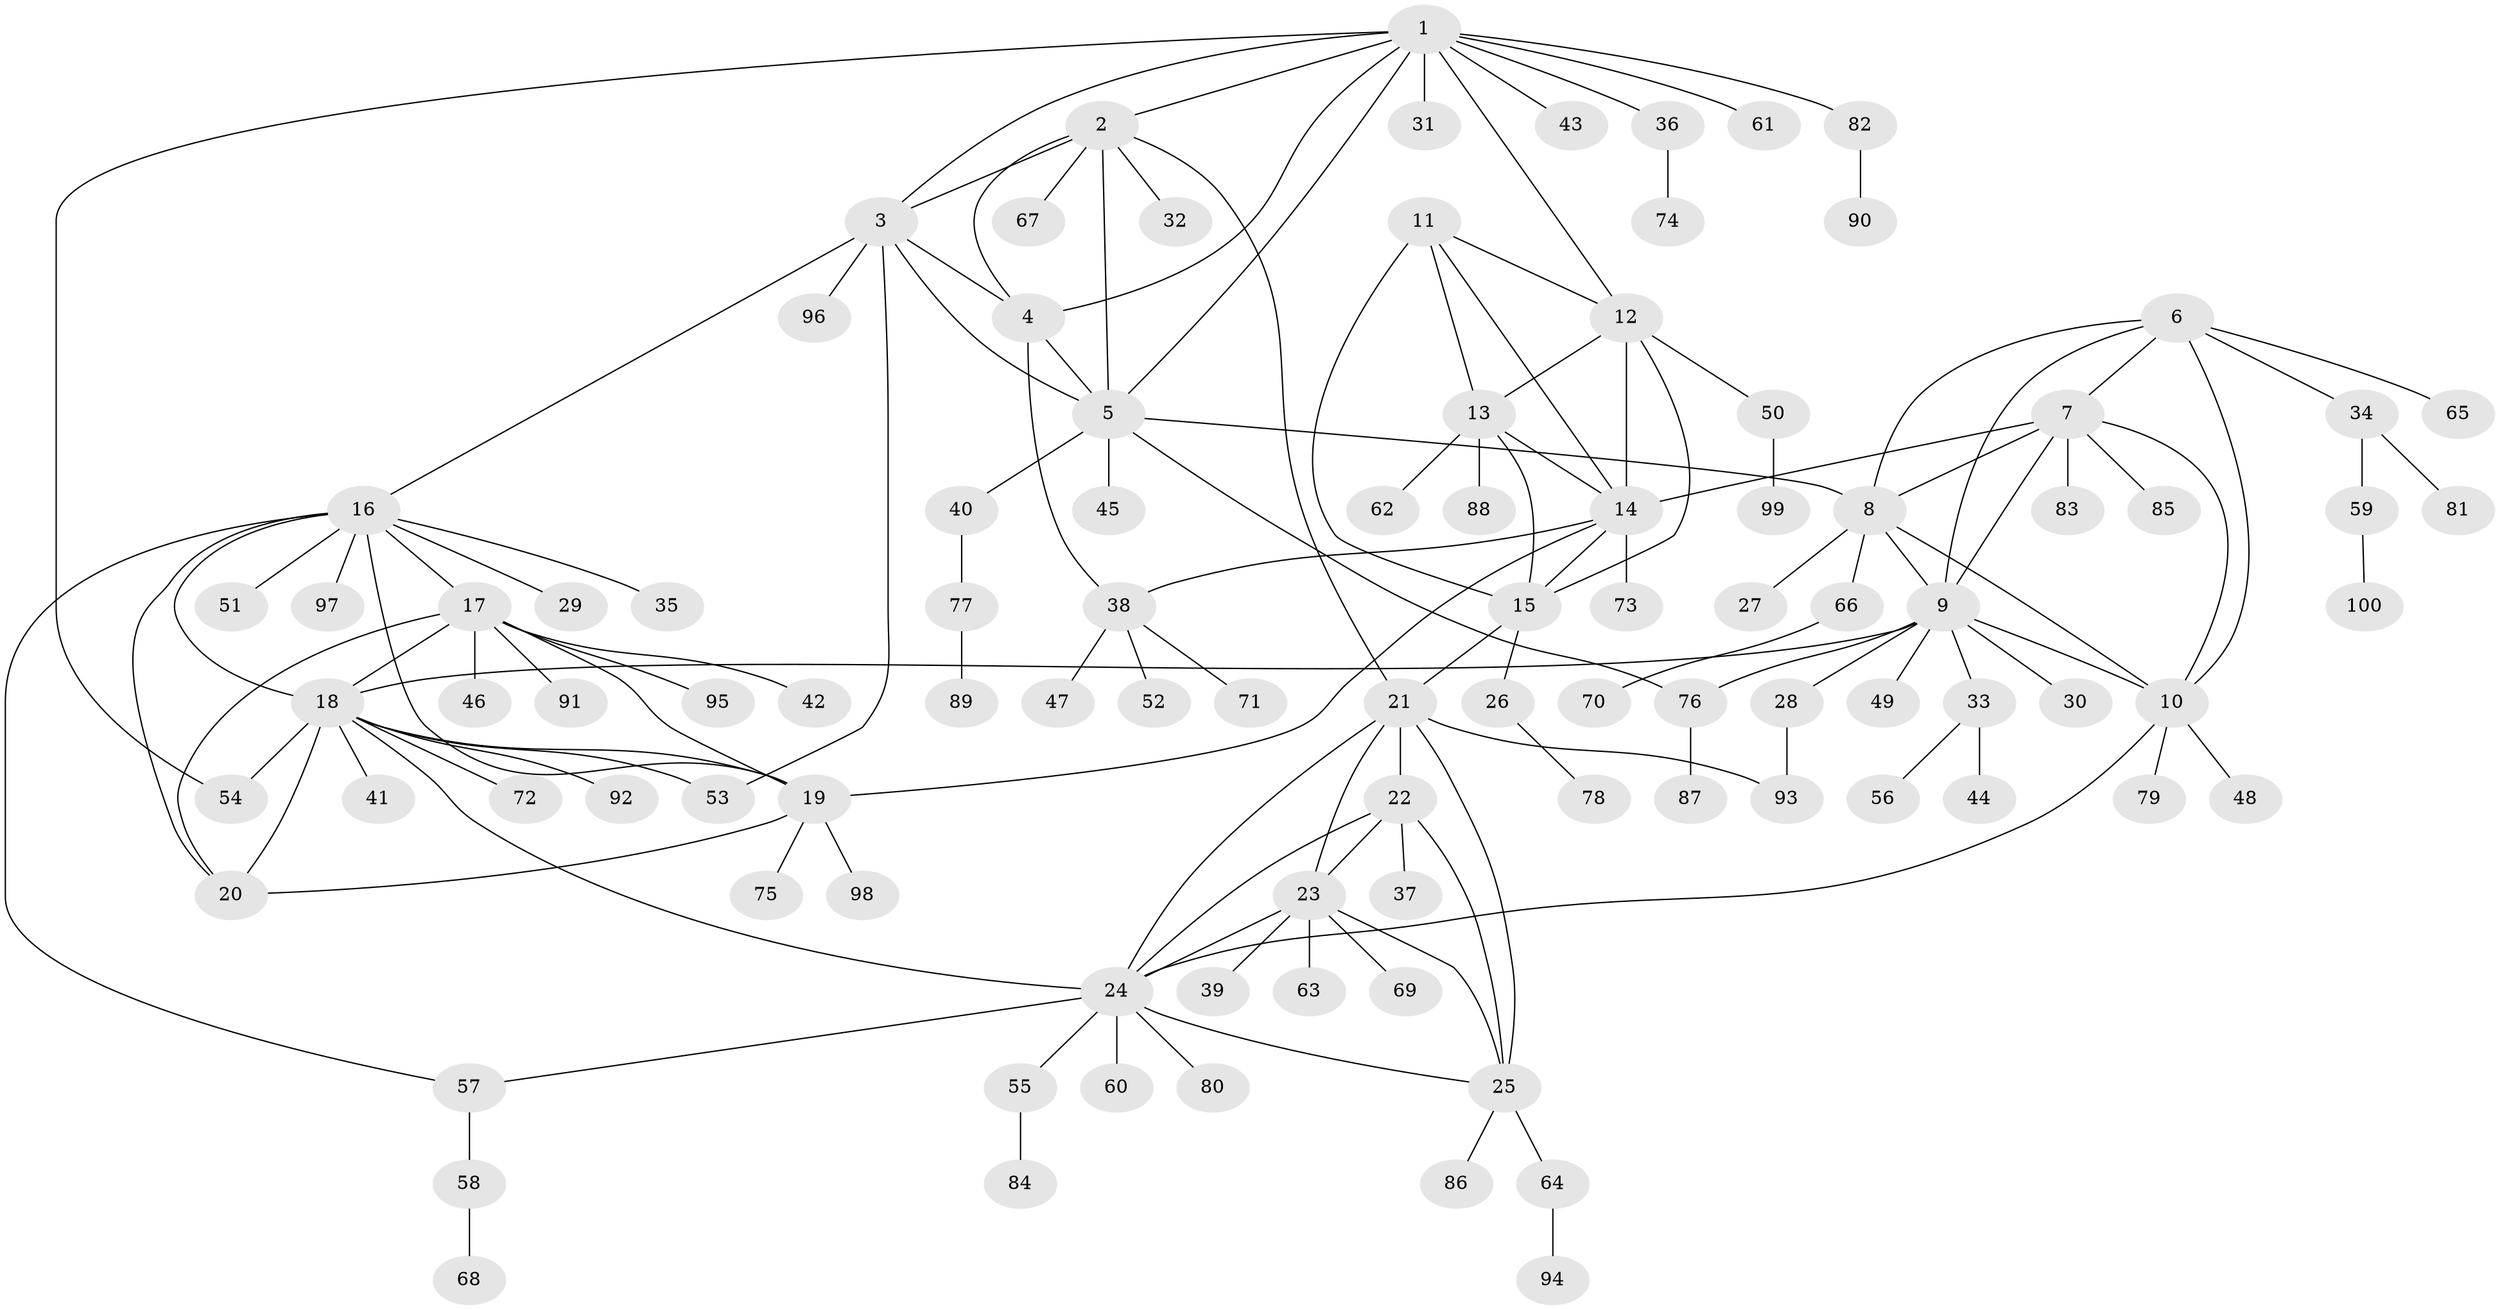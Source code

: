// Generated by graph-tools (version 1.1) at 2025/02/03/09/25 03:02:52]
// undirected, 100 vertices, 141 edges
graph export_dot {
graph [start="1"]
  node [color=gray90,style=filled];
  1;
  2;
  3;
  4;
  5;
  6;
  7;
  8;
  9;
  10;
  11;
  12;
  13;
  14;
  15;
  16;
  17;
  18;
  19;
  20;
  21;
  22;
  23;
  24;
  25;
  26;
  27;
  28;
  29;
  30;
  31;
  32;
  33;
  34;
  35;
  36;
  37;
  38;
  39;
  40;
  41;
  42;
  43;
  44;
  45;
  46;
  47;
  48;
  49;
  50;
  51;
  52;
  53;
  54;
  55;
  56;
  57;
  58;
  59;
  60;
  61;
  62;
  63;
  64;
  65;
  66;
  67;
  68;
  69;
  70;
  71;
  72;
  73;
  74;
  75;
  76;
  77;
  78;
  79;
  80;
  81;
  82;
  83;
  84;
  85;
  86;
  87;
  88;
  89;
  90;
  91;
  92;
  93;
  94;
  95;
  96;
  97;
  98;
  99;
  100;
  1 -- 2;
  1 -- 3;
  1 -- 4;
  1 -- 5;
  1 -- 12;
  1 -- 31;
  1 -- 36;
  1 -- 43;
  1 -- 54;
  1 -- 61;
  1 -- 82;
  2 -- 3;
  2 -- 4;
  2 -- 5;
  2 -- 21;
  2 -- 32;
  2 -- 67;
  3 -- 4;
  3 -- 5;
  3 -- 16;
  3 -- 53;
  3 -- 96;
  4 -- 5;
  4 -- 38;
  5 -- 8;
  5 -- 40;
  5 -- 45;
  5 -- 76;
  6 -- 7;
  6 -- 8;
  6 -- 9;
  6 -- 10;
  6 -- 34;
  6 -- 65;
  7 -- 8;
  7 -- 9;
  7 -- 10;
  7 -- 14;
  7 -- 83;
  7 -- 85;
  8 -- 9;
  8 -- 10;
  8 -- 27;
  8 -- 66;
  9 -- 10;
  9 -- 18;
  9 -- 28;
  9 -- 30;
  9 -- 33;
  9 -- 49;
  9 -- 76;
  10 -- 24;
  10 -- 48;
  10 -- 79;
  11 -- 12;
  11 -- 13;
  11 -- 14;
  11 -- 15;
  12 -- 13;
  12 -- 14;
  12 -- 15;
  12 -- 50;
  13 -- 14;
  13 -- 15;
  13 -- 62;
  13 -- 88;
  14 -- 15;
  14 -- 19;
  14 -- 38;
  14 -- 73;
  15 -- 21;
  15 -- 26;
  16 -- 17;
  16 -- 18;
  16 -- 19;
  16 -- 20;
  16 -- 29;
  16 -- 35;
  16 -- 51;
  16 -- 57;
  16 -- 97;
  17 -- 18;
  17 -- 19;
  17 -- 20;
  17 -- 42;
  17 -- 46;
  17 -- 91;
  17 -- 95;
  18 -- 19;
  18 -- 20;
  18 -- 24;
  18 -- 41;
  18 -- 53;
  18 -- 54;
  18 -- 72;
  18 -- 92;
  19 -- 20;
  19 -- 75;
  19 -- 98;
  21 -- 22;
  21 -- 23;
  21 -- 24;
  21 -- 25;
  21 -- 93;
  22 -- 23;
  22 -- 24;
  22 -- 25;
  22 -- 37;
  23 -- 24;
  23 -- 25;
  23 -- 39;
  23 -- 63;
  23 -- 69;
  24 -- 25;
  24 -- 55;
  24 -- 57;
  24 -- 60;
  24 -- 80;
  25 -- 64;
  25 -- 86;
  26 -- 78;
  28 -- 93;
  33 -- 44;
  33 -- 56;
  34 -- 59;
  34 -- 81;
  36 -- 74;
  38 -- 47;
  38 -- 52;
  38 -- 71;
  40 -- 77;
  50 -- 99;
  55 -- 84;
  57 -- 58;
  58 -- 68;
  59 -- 100;
  64 -- 94;
  66 -- 70;
  76 -- 87;
  77 -- 89;
  82 -- 90;
}

